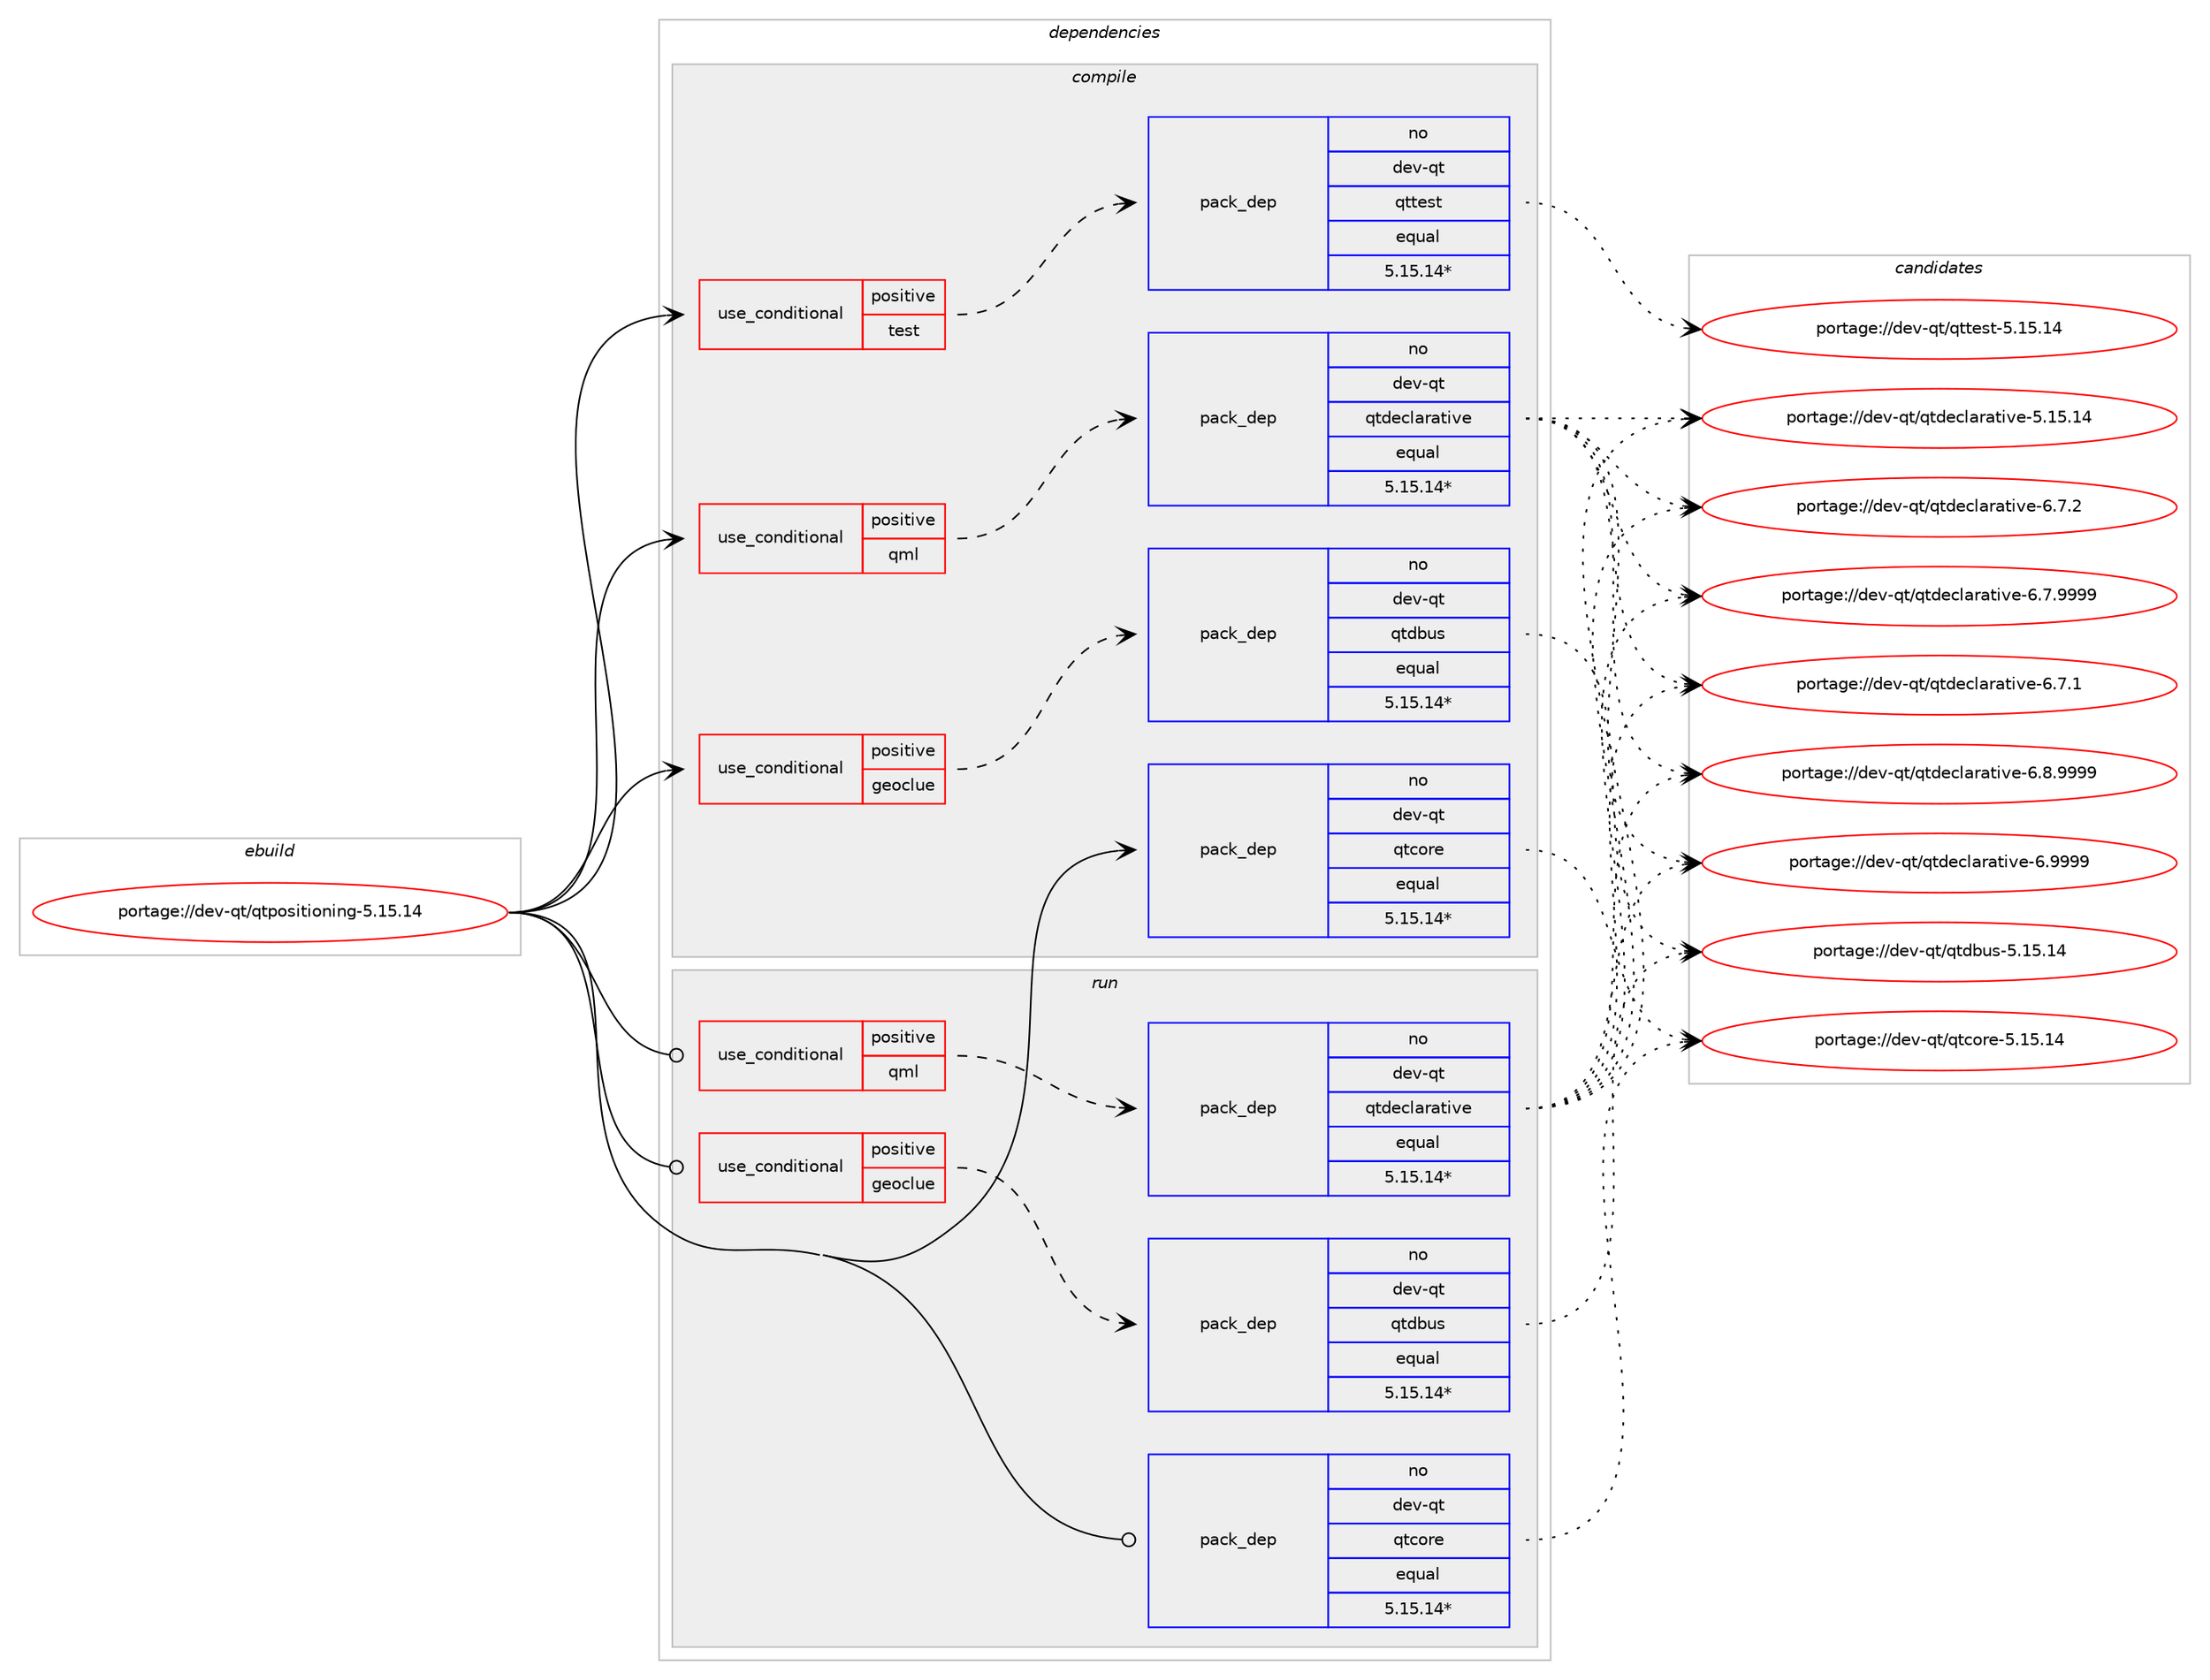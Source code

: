 digraph prolog {

# *************
# Graph options
# *************

newrank=true;
concentrate=true;
compound=true;
graph [rankdir=LR,fontname=Helvetica,fontsize=10,ranksep=1.5];#, ranksep=2.5, nodesep=0.2];
edge  [arrowhead=vee];
node  [fontname=Helvetica,fontsize=10];

# **********
# The ebuild
# **********

subgraph cluster_leftcol {
color=gray;
rank=same;
label=<<i>ebuild</i>>;
id [label="portage://dev-qt/qtpositioning-5.15.14", color=red, width=4, href="../dev-qt/qtpositioning-5.15.14.svg"];
}

# ****************
# The dependencies
# ****************

subgraph cluster_midcol {
color=gray;
label=<<i>dependencies</i>>;
subgraph cluster_compile {
fillcolor="#eeeeee";
style=filled;
label=<<i>compile</i>>;
subgraph cond40947 {
dependency85902 [label=<<TABLE BORDER="0" CELLBORDER="1" CELLSPACING="0" CELLPADDING="4"><TR><TD ROWSPAN="3" CELLPADDING="10">use_conditional</TD></TR><TR><TD>positive</TD></TR><TR><TD>geoclue</TD></TR></TABLE>>, shape=none, color=red];
subgraph pack43715 {
dependency85903 [label=<<TABLE BORDER="0" CELLBORDER="1" CELLSPACING="0" CELLPADDING="4" WIDTH="220"><TR><TD ROWSPAN="6" CELLPADDING="30">pack_dep</TD></TR><TR><TD WIDTH="110">no</TD></TR><TR><TD>dev-qt</TD></TR><TR><TD>qtdbus</TD></TR><TR><TD>equal</TD></TR><TR><TD>5.15.14*</TD></TR></TABLE>>, shape=none, color=blue];
}
dependency85902:e -> dependency85903:w [weight=20,style="dashed",arrowhead="vee"];
}
id:e -> dependency85902:w [weight=20,style="solid",arrowhead="vee"];
subgraph cond40948 {
dependency85904 [label=<<TABLE BORDER="0" CELLBORDER="1" CELLSPACING="0" CELLPADDING="4"><TR><TD ROWSPAN="3" CELLPADDING="10">use_conditional</TD></TR><TR><TD>positive</TD></TR><TR><TD>qml</TD></TR></TABLE>>, shape=none, color=red];
subgraph pack43716 {
dependency85905 [label=<<TABLE BORDER="0" CELLBORDER="1" CELLSPACING="0" CELLPADDING="4" WIDTH="220"><TR><TD ROWSPAN="6" CELLPADDING="30">pack_dep</TD></TR><TR><TD WIDTH="110">no</TD></TR><TR><TD>dev-qt</TD></TR><TR><TD>qtdeclarative</TD></TR><TR><TD>equal</TD></TR><TR><TD>5.15.14*</TD></TR></TABLE>>, shape=none, color=blue];
}
dependency85904:e -> dependency85905:w [weight=20,style="dashed",arrowhead="vee"];
}
id:e -> dependency85904:w [weight=20,style="solid",arrowhead="vee"];
subgraph cond40949 {
dependency85906 [label=<<TABLE BORDER="0" CELLBORDER="1" CELLSPACING="0" CELLPADDING="4"><TR><TD ROWSPAN="3" CELLPADDING="10">use_conditional</TD></TR><TR><TD>positive</TD></TR><TR><TD>test</TD></TR></TABLE>>, shape=none, color=red];
subgraph pack43717 {
dependency85907 [label=<<TABLE BORDER="0" CELLBORDER="1" CELLSPACING="0" CELLPADDING="4" WIDTH="220"><TR><TD ROWSPAN="6" CELLPADDING="30">pack_dep</TD></TR><TR><TD WIDTH="110">no</TD></TR><TR><TD>dev-qt</TD></TR><TR><TD>qttest</TD></TR><TR><TD>equal</TD></TR><TR><TD>5.15.14*</TD></TR></TABLE>>, shape=none, color=blue];
}
dependency85906:e -> dependency85907:w [weight=20,style="dashed",arrowhead="vee"];
}
id:e -> dependency85906:w [weight=20,style="solid",arrowhead="vee"];
subgraph pack43718 {
dependency85908 [label=<<TABLE BORDER="0" CELLBORDER="1" CELLSPACING="0" CELLPADDING="4" WIDTH="220"><TR><TD ROWSPAN="6" CELLPADDING="30">pack_dep</TD></TR><TR><TD WIDTH="110">no</TD></TR><TR><TD>dev-qt</TD></TR><TR><TD>qtcore</TD></TR><TR><TD>equal</TD></TR><TR><TD>5.15.14*</TD></TR></TABLE>>, shape=none, color=blue];
}
id:e -> dependency85908:w [weight=20,style="solid",arrowhead="vee"];
}
subgraph cluster_compileandrun {
fillcolor="#eeeeee";
style=filled;
label=<<i>compile and run</i>>;
}
subgraph cluster_run {
fillcolor="#eeeeee";
style=filled;
label=<<i>run</i>>;
subgraph cond40950 {
dependency85909 [label=<<TABLE BORDER="0" CELLBORDER="1" CELLSPACING="0" CELLPADDING="4"><TR><TD ROWSPAN="3" CELLPADDING="10">use_conditional</TD></TR><TR><TD>positive</TD></TR><TR><TD>geoclue</TD></TR></TABLE>>, shape=none, color=red];
subgraph pack43719 {
dependency85910 [label=<<TABLE BORDER="0" CELLBORDER="1" CELLSPACING="0" CELLPADDING="4" WIDTH="220"><TR><TD ROWSPAN="6" CELLPADDING="30">pack_dep</TD></TR><TR><TD WIDTH="110">no</TD></TR><TR><TD>dev-qt</TD></TR><TR><TD>qtdbus</TD></TR><TR><TD>equal</TD></TR><TR><TD>5.15.14*</TD></TR></TABLE>>, shape=none, color=blue];
}
dependency85909:e -> dependency85910:w [weight=20,style="dashed",arrowhead="vee"];
}
id:e -> dependency85909:w [weight=20,style="solid",arrowhead="odot"];
subgraph cond40951 {
dependency85911 [label=<<TABLE BORDER="0" CELLBORDER="1" CELLSPACING="0" CELLPADDING="4"><TR><TD ROWSPAN="3" CELLPADDING="10">use_conditional</TD></TR><TR><TD>positive</TD></TR><TR><TD>qml</TD></TR></TABLE>>, shape=none, color=red];
subgraph pack43720 {
dependency85912 [label=<<TABLE BORDER="0" CELLBORDER="1" CELLSPACING="0" CELLPADDING="4" WIDTH="220"><TR><TD ROWSPAN="6" CELLPADDING="30">pack_dep</TD></TR><TR><TD WIDTH="110">no</TD></TR><TR><TD>dev-qt</TD></TR><TR><TD>qtdeclarative</TD></TR><TR><TD>equal</TD></TR><TR><TD>5.15.14*</TD></TR></TABLE>>, shape=none, color=blue];
}
dependency85911:e -> dependency85912:w [weight=20,style="dashed",arrowhead="vee"];
}
id:e -> dependency85911:w [weight=20,style="solid",arrowhead="odot"];
subgraph pack43721 {
dependency85913 [label=<<TABLE BORDER="0" CELLBORDER="1" CELLSPACING="0" CELLPADDING="4" WIDTH="220"><TR><TD ROWSPAN="6" CELLPADDING="30">pack_dep</TD></TR><TR><TD WIDTH="110">no</TD></TR><TR><TD>dev-qt</TD></TR><TR><TD>qtcore</TD></TR><TR><TD>equal</TD></TR><TR><TD>5.15.14*</TD></TR></TABLE>>, shape=none, color=blue];
}
id:e -> dependency85913:w [weight=20,style="solid",arrowhead="odot"];
}
}

# **************
# The candidates
# **************

subgraph cluster_choices {
rank=same;
color=gray;
label=<<i>candidates</i>>;

subgraph choice43715 {
color=black;
nodesep=1;
choice1001011184511311647113116100981171154553464953464952 [label="portage://dev-qt/qtdbus-5.15.14", color=red, width=4,href="../dev-qt/qtdbus-5.15.14.svg"];
dependency85903:e -> choice1001011184511311647113116100981171154553464953464952:w [style=dotted,weight="100"];
}
subgraph choice43716 {
color=black;
nodesep=1;
choice10010111845113116471131161001019910897114971161051181014553464953464952 [label="portage://dev-qt/qtdeclarative-5.15.14", color=red, width=4,href="../dev-qt/qtdeclarative-5.15.14.svg"];
choice1001011184511311647113116100101991089711497116105118101455446554649 [label="portage://dev-qt/qtdeclarative-6.7.1", color=red, width=4,href="../dev-qt/qtdeclarative-6.7.1.svg"];
choice1001011184511311647113116100101991089711497116105118101455446554650 [label="portage://dev-qt/qtdeclarative-6.7.2", color=red, width=4,href="../dev-qt/qtdeclarative-6.7.2.svg"];
choice1001011184511311647113116100101991089711497116105118101455446554657575757 [label="portage://dev-qt/qtdeclarative-6.7.9999", color=red, width=4,href="../dev-qt/qtdeclarative-6.7.9999.svg"];
choice1001011184511311647113116100101991089711497116105118101455446564657575757 [label="portage://dev-qt/qtdeclarative-6.8.9999", color=red, width=4,href="../dev-qt/qtdeclarative-6.8.9999.svg"];
choice100101118451131164711311610010199108971149711610511810145544657575757 [label="portage://dev-qt/qtdeclarative-6.9999", color=red, width=4,href="../dev-qt/qtdeclarative-6.9999.svg"];
dependency85905:e -> choice10010111845113116471131161001019910897114971161051181014553464953464952:w [style=dotted,weight="100"];
dependency85905:e -> choice1001011184511311647113116100101991089711497116105118101455446554649:w [style=dotted,weight="100"];
dependency85905:e -> choice1001011184511311647113116100101991089711497116105118101455446554650:w [style=dotted,weight="100"];
dependency85905:e -> choice1001011184511311647113116100101991089711497116105118101455446554657575757:w [style=dotted,weight="100"];
dependency85905:e -> choice1001011184511311647113116100101991089711497116105118101455446564657575757:w [style=dotted,weight="100"];
dependency85905:e -> choice100101118451131164711311610010199108971149711610511810145544657575757:w [style=dotted,weight="100"];
}
subgraph choice43717 {
color=black;
nodesep=1;
choice10010111845113116471131161161011151164553464953464952 [label="portage://dev-qt/qttest-5.15.14", color=red, width=4,href="../dev-qt/qttest-5.15.14.svg"];
dependency85907:e -> choice10010111845113116471131161161011151164553464953464952:w [style=dotted,weight="100"];
}
subgraph choice43718 {
color=black;
nodesep=1;
choice1001011184511311647113116991111141014553464953464952 [label="portage://dev-qt/qtcore-5.15.14", color=red, width=4,href="../dev-qt/qtcore-5.15.14.svg"];
dependency85908:e -> choice1001011184511311647113116991111141014553464953464952:w [style=dotted,weight="100"];
}
subgraph choice43719 {
color=black;
nodesep=1;
choice1001011184511311647113116100981171154553464953464952 [label="portage://dev-qt/qtdbus-5.15.14", color=red, width=4,href="../dev-qt/qtdbus-5.15.14.svg"];
dependency85910:e -> choice1001011184511311647113116100981171154553464953464952:w [style=dotted,weight="100"];
}
subgraph choice43720 {
color=black;
nodesep=1;
choice10010111845113116471131161001019910897114971161051181014553464953464952 [label="portage://dev-qt/qtdeclarative-5.15.14", color=red, width=4,href="../dev-qt/qtdeclarative-5.15.14.svg"];
choice1001011184511311647113116100101991089711497116105118101455446554649 [label="portage://dev-qt/qtdeclarative-6.7.1", color=red, width=4,href="../dev-qt/qtdeclarative-6.7.1.svg"];
choice1001011184511311647113116100101991089711497116105118101455446554650 [label="portage://dev-qt/qtdeclarative-6.7.2", color=red, width=4,href="../dev-qt/qtdeclarative-6.7.2.svg"];
choice1001011184511311647113116100101991089711497116105118101455446554657575757 [label="portage://dev-qt/qtdeclarative-6.7.9999", color=red, width=4,href="../dev-qt/qtdeclarative-6.7.9999.svg"];
choice1001011184511311647113116100101991089711497116105118101455446564657575757 [label="portage://dev-qt/qtdeclarative-6.8.9999", color=red, width=4,href="../dev-qt/qtdeclarative-6.8.9999.svg"];
choice100101118451131164711311610010199108971149711610511810145544657575757 [label="portage://dev-qt/qtdeclarative-6.9999", color=red, width=4,href="../dev-qt/qtdeclarative-6.9999.svg"];
dependency85912:e -> choice10010111845113116471131161001019910897114971161051181014553464953464952:w [style=dotted,weight="100"];
dependency85912:e -> choice1001011184511311647113116100101991089711497116105118101455446554649:w [style=dotted,weight="100"];
dependency85912:e -> choice1001011184511311647113116100101991089711497116105118101455446554650:w [style=dotted,weight="100"];
dependency85912:e -> choice1001011184511311647113116100101991089711497116105118101455446554657575757:w [style=dotted,weight="100"];
dependency85912:e -> choice1001011184511311647113116100101991089711497116105118101455446564657575757:w [style=dotted,weight="100"];
dependency85912:e -> choice100101118451131164711311610010199108971149711610511810145544657575757:w [style=dotted,weight="100"];
}
subgraph choice43721 {
color=black;
nodesep=1;
choice1001011184511311647113116991111141014553464953464952 [label="portage://dev-qt/qtcore-5.15.14", color=red, width=4,href="../dev-qt/qtcore-5.15.14.svg"];
dependency85913:e -> choice1001011184511311647113116991111141014553464953464952:w [style=dotted,weight="100"];
}
}

}
